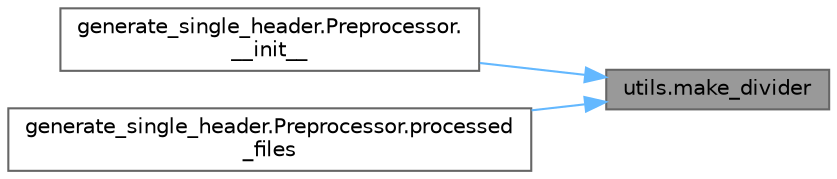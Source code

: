 digraph "utils.make_divider"
{
 // LATEX_PDF_SIZE
  bgcolor="transparent";
  edge [fontname=Helvetica,fontsize=10,labelfontname=Helvetica,labelfontsize=10];
  node [fontname=Helvetica,fontsize=10,shape=box,height=0.2,width=0.4];
  rankdir="RL";
  Node1 [id="Node000001",label="utils.make_divider",height=0.2,width=0.4,color="gray40", fillcolor="grey60", style="filled", fontcolor="black",tooltip=" "];
  Node1 -> Node2 [id="edge5_Node000001_Node000002",dir="back",color="steelblue1",style="solid",tooltip=" "];
  Node2 [id="Node000002",label="generate_single_header.Preprocessor.\l__init__",height=0.2,width=0.4,color="grey40", fillcolor="white", style="filled",URL="$classgenerate__single__header_1_1_preprocessor.html#ad28df14c79fe1c52d6a7aca75ca8772c",tooltip=" "];
  Node1 -> Node3 [id="edge6_Node000001_Node000003",dir="back",color="steelblue1",style="solid",tooltip=" "];
  Node3 [id="Node000003",label="generate_single_header.Preprocessor.processed\l_files",height=0.2,width=0.4,color="grey40", fillcolor="white", style="filled",URL="$classgenerate__single__header_1_1_preprocessor.html#a43109fb8bb471a1a931c89c00ad33251",tooltip=" "];
}
